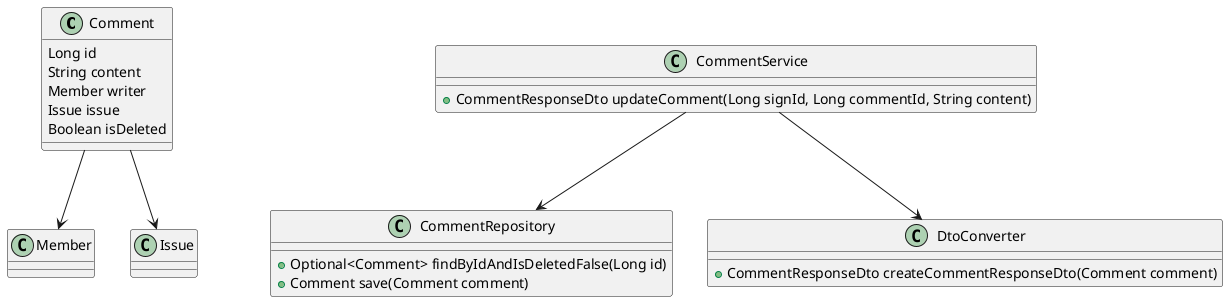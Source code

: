 @startuml
class Comment {
    Long id
    String content
    Member writer
    Issue issue
    Boolean isDeleted
}

class CommentService {
    +CommentResponseDto updateComment(Long signId, Long commentId, String content)
}

class CommentRepository {
    +Optional<Comment> findByIdAndIsDeletedFalse(Long id)
    +Comment save(Comment comment)
}

class DtoConverter {
    +CommentResponseDto createCommentResponseDto(Comment comment)
}

CommentService --> CommentRepository
CommentService --> DtoConverter
Comment --> Member
Comment --> Issue
@enduml

